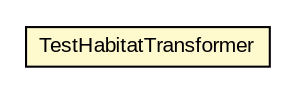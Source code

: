 #!/usr/local/bin/dot
#
# Class diagram 
# Generated by UMLGraph version R5_6-24-gf6e263 (http://www.umlgraph.org/)
#

digraph G {
	edge [fontname="arial",fontsize=10,labelfontname="arial",labelfontsize=10];
	node [fontname="arial",fontsize=10,shape=plaintext];
	nodesep=0.25;
	ranksep=0.5;
	// edu.arizona.biosemantics.semanticmarkup.markupelement.habitatDescr.transform.TestHabitatTransformer
	c138530 [label=<<table title="edu.arizona.biosemantics.semanticmarkup.markupelement.habitatDescr.transform.TestHabitatTransformer" border="0" cellborder="1" cellspacing="0" cellpadding="2" port="p" bgcolor="lemonChiffon" href="./TestHabitatTransformer.html">
		<tr><td><table border="0" cellspacing="0" cellpadding="1">
<tr><td align="center" balign="center"> TestHabitatTransformer </td></tr>
		</table></td></tr>
		</table>>, URL="./TestHabitatTransformer.html", fontname="arial", fontcolor="black", fontsize=10.0];
}

